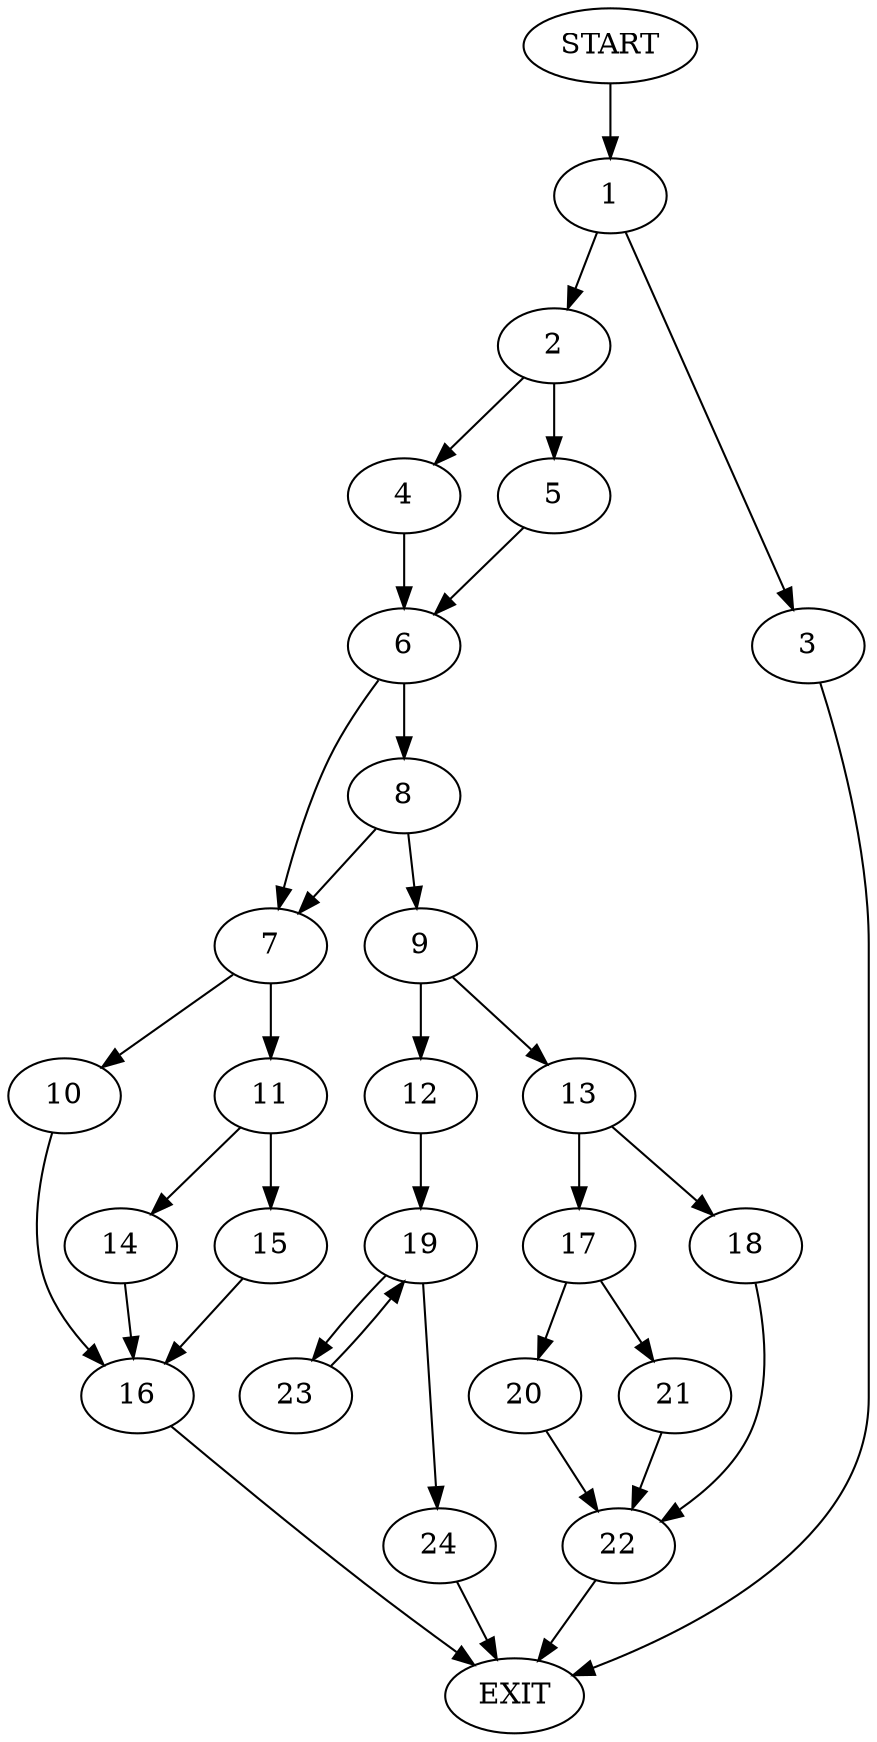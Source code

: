 digraph {
0 [label="START"]
25 [label="EXIT"]
0 -> 1
1 -> 2
1 -> 3
3 -> 25
2 -> 4
2 -> 5
4 -> 6
5 -> 6
6 -> 7
6 -> 8
8 -> 9
8 -> 7
7 -> 10
7 -> 11
9 -> 12
9 -> 13
11 -> 14
11 -> 15
10 -> 16
16 -> 25
14 -> 16
15 -> 16
13 -> 17
13 -> 18
12 -> 19
17 -> 20
17 -> 21
18 -> 22
22 -> 25
20 -> 22
21 -> 22
19 -> 23
19 -> 24
24 -> 25
23 -> 19
}
